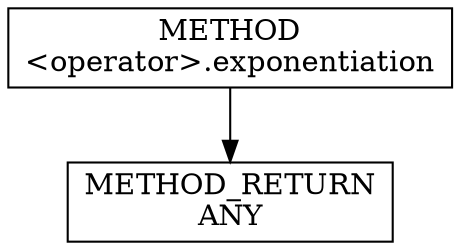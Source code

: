digraph "&lt;operator&gt;.exponentiation" {  
node [shape="rect"];  
"111669149733" [label = <METHOD<BR/>&lt;operator&gt;.exponentiation> ]
"128849018917" [label = <METHOD_RETURN<BR/>ANY> ]
  "111669149733" -> "128849018917" 
}
